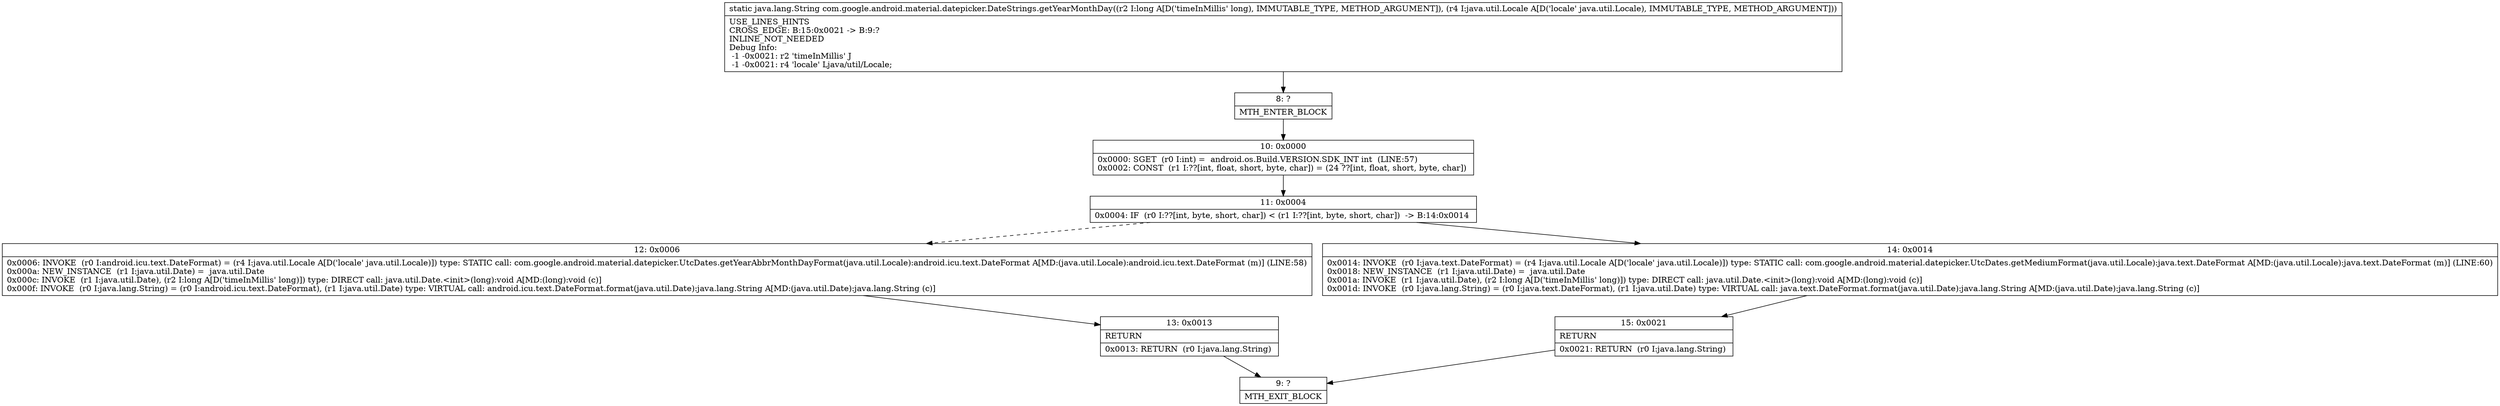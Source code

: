 digraph "CFG forcom.google.android.material.datepicker.DateStrings.getYearMonthDay(JLjava\/util\/Locale;)Ljava\/lang\/String;" {
Node_8 [shape=record,label="{8\:\ ?|MTH_ENTER_BLOCK\l}"];
Node_10 [shape=record,label="{10\:\ 0x0000|0x0000: SGET  (r0 I:int) =  android.os.Build.VERSION.SDK_INT int  (LINE:57)\l0x0002: CONST  (r1 I:??[int, float, short, byte, char]) = (24 ??[int, float, short, byte, char]) \l}"];
Node_11 [shape=record,label="{11\:\ 0x0004|0x0004: IF  (r0 I:??[int, byte, short, char]) \< (r1 I:??[int, byte, short, char])  \-\> B:14:0x0014 \l}"];
Node_12 [shape=record,label="{12\:\ 0x0006|0x0006: INVOKE  (r0 I:android.icu.text.DateFormat) = (r4 I:java.util.Locale A[D('locale' java.util.Locale)]) type: STATIC call: com.google.android.material.datepicker.UtcDates.getYearAbbrMonthDayFormat(java.util.Locale):android.icu.text.DateFormat A[MD:(java.util.Locale):android.icu.text.DateFormat (m)] (LINE:58)\l0x000a: NEW_INSTANCE  (r1 I:java.util.Date) =  java.util.Date \l0x000c: INVOKE  (r1 I:java.util.Date), (r2 I:long A[D('timeInMillis' long)]) type: DIRECT call: java.util.Date.\<init\>(long):void A[MD:(long):void (c)]\l0x000f: INVOKE  (r0 I:java.lang.String) = (r0 I:android.icu.text.DateFormat), (r1 I:java.util.Date) type: VIRTUAL call: android.icu.text.DateFormat.format(java.util.Date):java.lang.String A[MD:(java.util.Date):java.lang.String (c)]\l}"];
Node_13 [shape=record,label="{13\:\ 0x0013|RETURN\l|0x0013: RETURN  (r0 I:java.lang.String) \l}"];
Node_9 [shape=record,label="{9\:\ ?|MTH_EXIT_BLOCK\l}"];
Node_14 [shape=record,label="{14\:\ 0x0014|0x0014: INVOKE  (r0 I:java.text.DateFormat) = (r4 I:java.util.Locale A[D('locale' java.util.Locale)]) type: STATIC call: com.google.android.material.datepicker.UtcDates.getMediumFormat(java.util.Locale):java.text.DateFormat A[MD:(java.util.Locale):java.text.DateFormat (m)] (LINE:60)\l0x0018: NEW_INSTANCE  (r1 I:java.util.Date) =  java.util.Date \l0x001a: INVOKE  (r1 I:java.util.Date), (r2 I:long A[D('timeInMillis' long)]) type: DIRECT call: java.util.Date.\<init\>(long):void A[MD:(long):void (c)]\l0x001d: INVOKE  (r0 I:java.lang.String) = (r0 I:java.text.DateFormat), (r1 I:java.util.Date) type: VIRTUAL call: java.text.DateFormat.format(java.util.Date):java.lang.String A[MD:(java.util.Date):java.lang.String (c)]\l}"];
Node_15 [shape=record,label="{15\:\ 0x0021|RETURN\l|0x0021: RETURN  (r0 I:java.lang.String) \l}"];
MethodNode[shape=record,label="{static java.lang.String com.google.android.material.datepicker.DateStrings.getYearMonthDay((r2 I:long A[D('timeInMillis' long), IMMUTABLE_TYPE, METHOD_ARGUMENT]), (r4 I:java.util.Locale A[D('locale' java.util.Locale), IMMUTABLE_TYPE, METHOD_ARGUMENT]))  | USE_LINES_HINTS\lCROSS_EDGE: B:15:0x0021 \-\> B:9:?\lINLINE_NOT_NEEDED\lDebug Info:\l  \-1 \-0x0021: r2 'timeInMillis' J\l  \-1 \-0x0021: r4 'locale' Ljava\/util\/Locale;\l}"];
MethodNode -> Node_8;Node_8 -> Node_10;
Node_10 -> Node_11;
Node_11 -> Node_12[style=dashed];
Node_11 -> Node_14;
Node_12 -> Node_13;
Node_13 -> Node_9;
Node_14 -> Node_15;
Node_15 -> Node_9;
}

